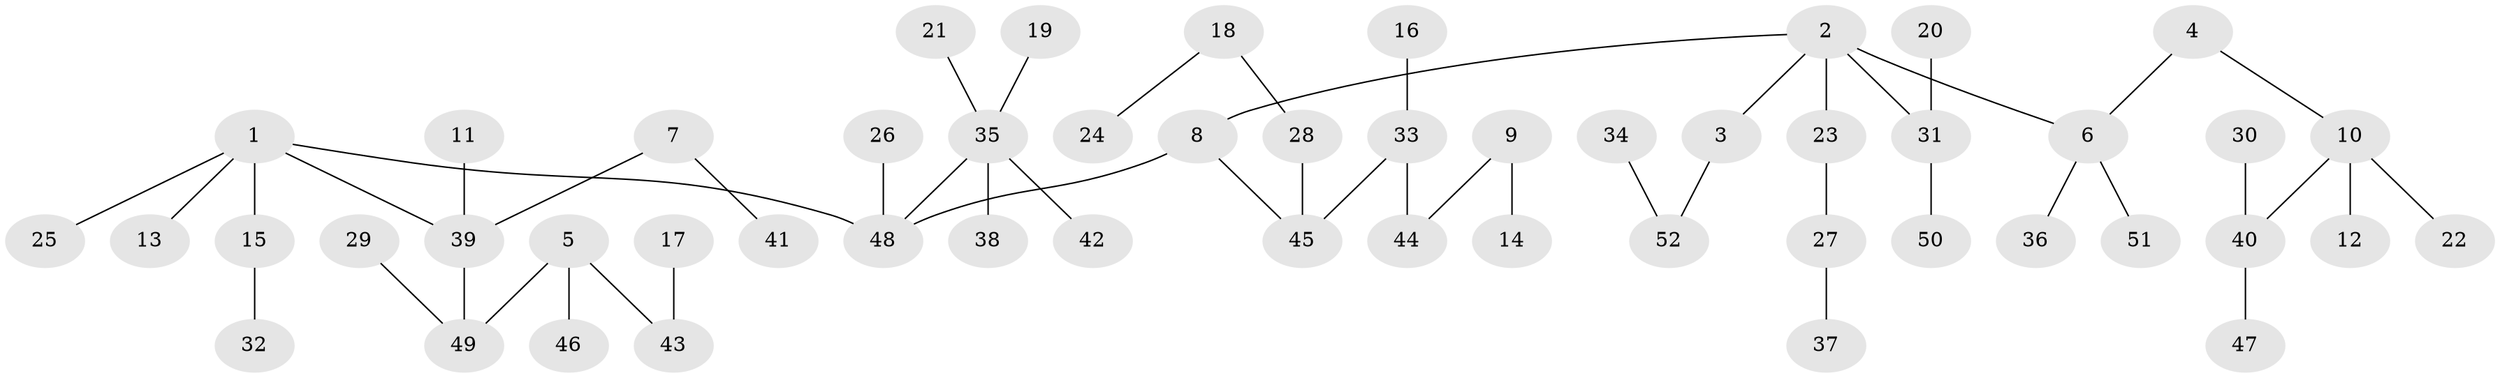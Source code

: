 // original degree distribution, {6: 0.019230769230769232, 4: 0.057692307692307696, 5: 0.04807692307692308, 7: 0.009615384615384616, 2: 0.3076923076923077, 1: 0.4807692307692308, 3: 0.07692307692307693}
// Generated by graph-tools (version 1.1) at 2025/02/03/09/25 03:02:28]
// undirected, 52 vertices, 51 edges
graph export_dot {
graph [start="1"]
  node [color=gray90,style=filled];
  1;
  2;
  3;
  4;
  5;
  6;
  7;
  8;
  9;
  10;
  11;
  12;
  13;
  14;
  15;
  16;
  17;
  18;
  19;
  20;
  21;
  22;
  23;
  24;
  25;
  26;
  27;
  28;
  29;
  30;
  31;
  32;
  33;
  34;
  35;
  36;
  37;
  38;
  39;
  40;
  41;
  42;
  43;
  44;
  45;
  46;
  47;
  48;
  49;
  50;
  51;
  52;
  1 -- 13 [weight=1.0];
  1 -- 15 [weight=1.0];
  1 -- 25 [weight=1.0];
  1 -- 39 [weight=1.0];
  1 -- 48 [weight=1.0];
  2 -- 3 [weight=1.0];
  2 -- 6 [weight=1.0];
  2 -- 8 [weight=1.0];
  2 -- 23 [weight=1.0];
  2 -- 31 [weight=1.0];
  3 -- 52 [weight=1.0];
  4 -- 6 [weight=1.0];
  4 -- 10 [weight=1.0];
  5 -- 43 [weight=1.0];
  5 -- 46 [weight=1.0];
  5 -- 49 [weight=1.0];
  6 -- 36 [weight=1.0];
  6 -- 51 [weight=1.0];
  7 -- 39 [weight=1.0];
  7 -- 41 [weight=1.0];
  8 -- 45 [weight=1.0];
  8 -- 48 [weight=1.0];
  9 -- 14 [weight=1.0];
  9 -- 44 [weight=1.0];
  10 -- 12 [weight=1.0];
  10 -- 22 [weight=1.0];
  10 -- 40 [weight=1.0];
  11 -- 39 [weight=1.0];
  15 -- 32 [weight=1.0];
  16 -- 33 [weight=1.0];
  17 -- 43 [weight=1.0];
  18 -- 24 [weight=1.0];
  18 -- 28 [weight=1.0];
  19 -- 35 [weight=1.0];
  20 -- 31 [weight=1.0];
  21 -- 35 [weight=1.0];
  23 -- 27 [weight=1.0];
  26 -- 48 [weight=1.0];
  27 -- 37 [weight=1.0];
  28 -- 45 [weight=1.0];
  29 -- 49 [weight=1.0];
  30 -- 40 [weight=1.0];
  31 -- 50 [weight=1.0];
  33 -- 44 [weight=1.0];
  33 -- 45 [weight=1.0];
  34 -- 52 [weight=1.0];
  35 -- 38 [weight=1.0];
  35 -- 42 [weight=1.0];
  35 -- 48 [weight=1.0];
  39 -- 49 [weight=1.0];
  40 -- 47 [weight=1.0];
}
